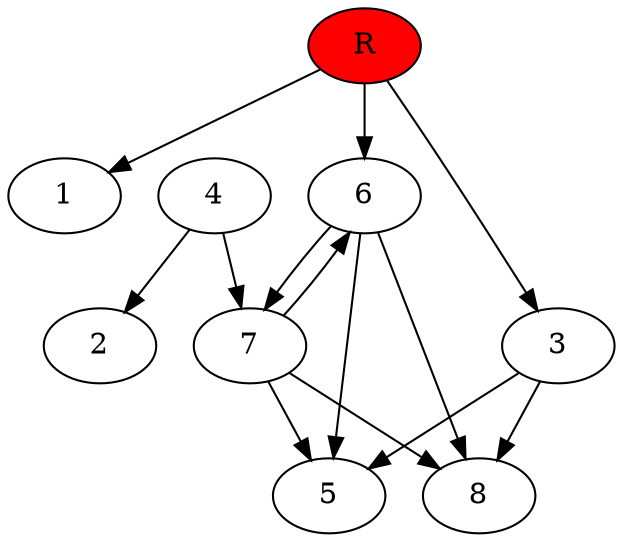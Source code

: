 digraph prb28960 {
	1
	2
	3
	4
	5
	6
	7
	8
	R [fillcolor="#ff0000" style=filled]
	3 -> 5
	3 -> 8
	4 -> 2
	4 -> 7
	6 -> 5
	6 -> 7
	6 -> 8
	7 -> 5
	7 -> 6
	7 -> 8
	R -> 1
	R -> 3
	R -> 6
}
